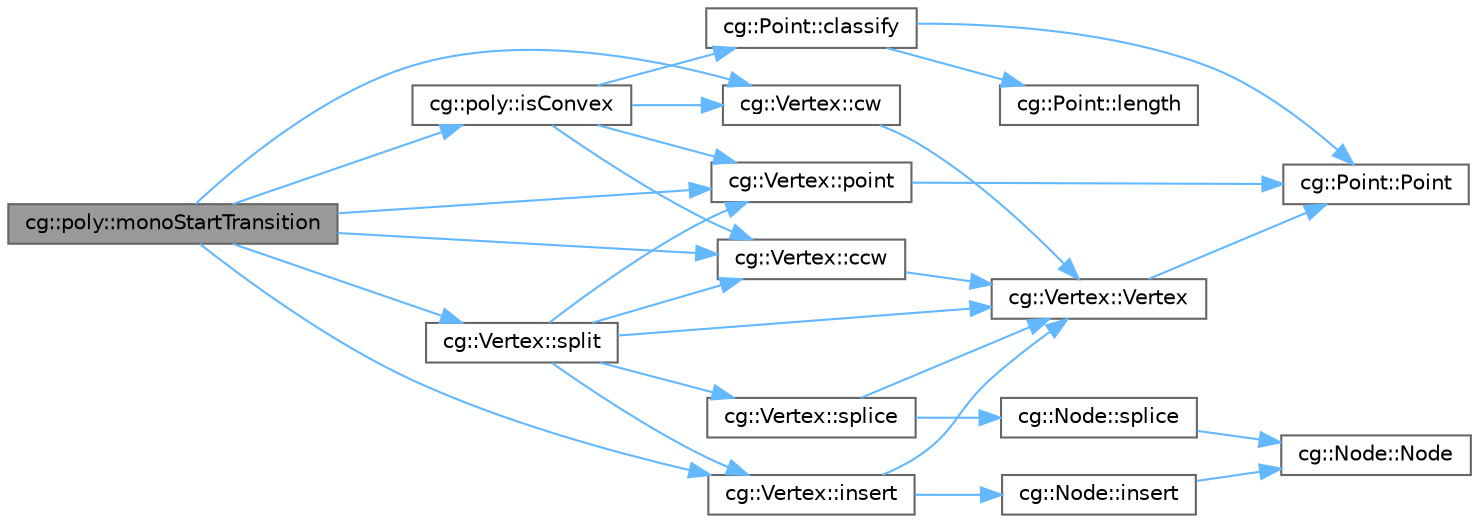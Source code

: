 digraph "cg::poly::monoStartTransition"
{
 // LATEX_PDF_SIZE
  bgcolor="transparent";
  edge [fontname=Helvetica,fontsize=10,labelfontname=Helvetica,labelfontsize=10];
  node [fontname=Helvetica,fontsize=10,shape=box,height=0.2,width=0.4];
  rankdir="LR";
  Node1 [id="Node000001",label="cg::poly::monoStartTransition",height=0.2,width=0.4,color="gray40", fillcolor="grey60", style="filled", fontcolor="black",tooltip=" "];
  Node1 -> Node2 [id="edge1_Node000001_Node000002",color="steelblue1",style="solid",tooltip=" "];
  Node2 [id="Node000002",label="cg::Vertex::ccw",height=0.2,width=0.4,color="grey40", fillcolor="white", style="filled",URL="$classcg_1_1_vertex.html#a84cbd80cbc0d3e0e25d69488dfe3b643",tooltip=" "];
  Node2 -> Node3 [id="edge2_Node000002_Node000003",color="steelblue1",style="solid",tooltip=" "];
  Node3 [id="Node000003",label="cg::Vertex::Vertex",height=0.2,width=0.4,color="grey40", fillcolor="white", style="filled",URL="$classcg_1_1_vertex.html#ad0967adecf59f9cd3c33950633ddcf19",tooltip=" "];
  Node3 -> Node4 [id="edge3_Node000003_Node000004",color="steelblue1",style="solid",tooltip=" "];
  Node4 [id="Node000004",label="cg::Point::Point",height=0.2,width=0.4,color="grey40", fillcolor="white", style="filled",URL="$classcg_1_1_point.html#a97a9be699fb6bae85a47ebf75177ca67",tooltip=" "];
  Node1 -> Node5 [id="edge4_Node000001_Node000005",color="steelblue1",style="solid",tooltip=" "];
  Node5 [id="Node000005",label="cg::Vertex::cw",height=0.2,width=0.4,color="grey40", fillcolor="white", style="filled",URL="$classcg_1_1_vertex.html#a2585cf0f45ed8c8b8ee891774bc17a7d",tooltip=" "];
  Node5 -> Node3 [id="edge5_Node000005_Node000003",color="steelblue1",style="solid",tooltip=" "];
  Node1 -> Node6 [id="edge6_Node000001_Node000006",color="steelblue1",style="solid",tooltip=" "];
  Node6 [id="Node000006",label="cg::Vertex::insert",height=0.2,width=0.4,color="grey40", fillcolor="white", style="filled",URL="$classcg_1_1_vertex.html#a197a3a7efbe9dc8f1e97fa43c5ea747b",tooltip=" "];
  Node6 -> Node7 [id="edge7_Node000006_Node000007",color="steelblue1",style="solid",tooltip=" "];
  Node7 [id="Node000007",label="cg::Node::insert",height=0.2,width=0.4,color="grey40", fillcolor="white", style="filled",URL="$classcg_1_1_node.html#a8c54167303ade247945b9ba5b816db1a",tooltip=" "];
  Node7 -> Node8 [id="edge8_Node000007_Node000008",color="steelblue1",style="solid",tooltip=" "];
  Node8 [id="Node000008",label="cg::Node::Node",height=0.2,width=0.4,color="grey40", fillcolor="white", style="filled",URL="$classcg_1_1_node.html#aad5f40dc7045cdcac9754b6eecb5d471",tooltip=" "];
  Node6 -> Node3 [id="edge9_Node000006_Node000003",color="steelblue1",style="solid",tooltip=" "];
  Node1 -> Node9 [id="edge10_Node000001_Node000009",color="steelblue1",style="solid",tooltip=" "];
  Node9 [id="Node000009",label="cg::poly::isConvex",height=0.2,width=0.4,color="grey40", fillcolor="white", style="filled",URL="$namespacecg_1_1poly.html#aaa0324a186904785eb510562065f9bb8",tooltip=" "];
  Node9 -> Node2 [id="edge11_Node000009_Node000002",color="steelblue1",style="solid",tooltip=" "];
  Node9 -> Node10 [id="edge12_Node000009_Node000010",color="steelblue1",style="solid",tooltip=" "];
  Node10 [id="Node000010",label="cg::Point::classify",height=0.2,width=0.4,color="grey40", fillcolor="white", style="filled",URL="$classcg_1_1_point.html#aeb6ac0dd5fcdd6f3817b4b9cf50e0375",tooltip=" "];
  Node10 -> Node11 [id="edge13_Node000010_Node000011",color="steelblue1",style="solid",tooltip=" "];
  Node11 [id="Node000011",label="cg::Point::length",height=0.2,width=0.4,color="grey40", fillcolor="white", style="filled",URL="$classcg_1_1_point.html#af86bdbc41e34c5159f2e35c9de75299a",tooltip=" "];
  Node10 -> Node4 [id="edge14_Node000010_Node000004",color="steelblue1",style="solid",tooltip=" "];
  Node9 -> Node5 [id="edge15_Node000009_Node000005",color="steelblue1",style="solid",tooltip=" "];
  Node9 -> Node12 [id="edge16_Node000009_Node000012",color="steelblue1",style="solid",tooltip=" "];
  Node12 [id="Node000012",label="cg::Vertex::point",height=0.2,width=0.4,color="grey40", fillcolor="white", style="filled",URL="$classcg_1_1_vertex.html#aff51518f482928873a605b5fda02b76b",tooltip=" "];
  Node12 -> Node4 [id="edge17_Node000012_Node000004",color="steelblue1",style="solid",tooltip=" "];
  Node1 -> Node12 [id="edge18_Node000001_Node000012",color="steelblue1",style="solid",tooltip=" "];
  Node1 -> Node13 [id="edge19_Node000001_Node000013",color="steelblue1",style="solid",tooltip=" "];
  Node13 [id="Node000013",label="cg::Vertex::split",height=0.2,width=0.4,color="grey40", fillcolor="white", style="filled",URL="$classcg_1_1_vertex.html#acb40dab0d4c6210fc61a3c5a341f6fec",tooltip=" "];
  Node13 -> Node2 [id="edge20_Node000013_Node000002",color="steelblue1",style="solid",tooltip=" "];
  Node13 -> Node6 [id="edge21_Node000013_Node000006",color="steelblue1",style="solid",tooltip=" "];
  Node13 -> Node12 [id="edge22_Node000013_Node000012",color="steelblue1",style="solid",tooltip=" "];
  Node13 -> Node14 [id="edge23_Node000013_Node000014",color="steelblue1",style="solid",tooltip=" "];
  Node14 [id="Node000014",label="cg::Vertex::splice",height=0.2,width=0.4,color="grey40", fillcolor="white", style="filled",URL="$classcg_1_1_vertex.html#a9babba90016b3668fb5d771357e09e69",tooltip=" "];
  Node14 -> Node15 [id="edge24_Node000014_Node000015",color="steelblue1",style="solid",tooltip=" "];
  Node15 [id="Node000015",label="cg::Node::splice",height=0.2,width=0.4,color="grey40", fillcolor="white", style="filled",URL="$classcg_1_1_node.html#aaa7cec1e5f281906d336fd9a161ba289",tooltip=" "];
  Node15 -> Node8 [id="edge25_Node000015_Node000008",color="steelblue1",style="solid",tooltip=" "];
  Node14 -> Node3 [id="edge26_Node000014_Node000003",color="steelblue1",style="solid",tooltip=" "];
  Node13 -> Node3 [id="edge27_Node000013_Node000003",color="steelblue1",style="solid",tooltip=" "];
}
